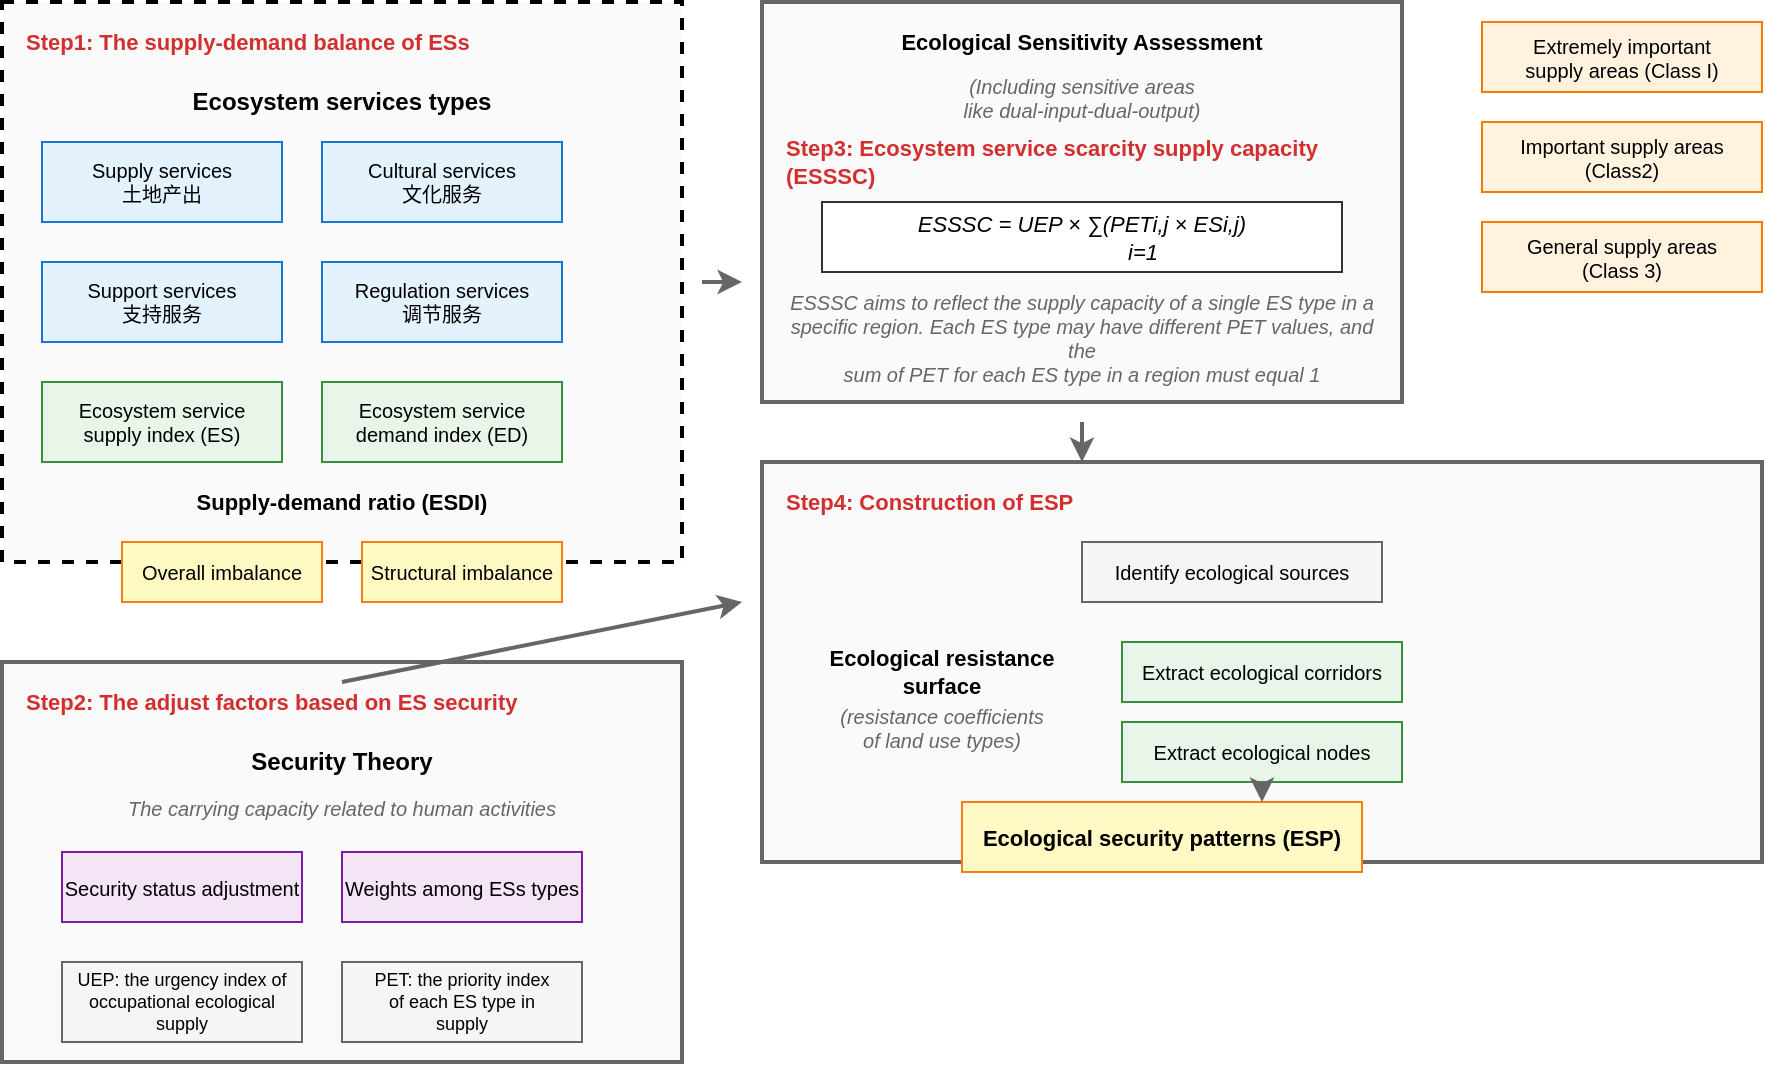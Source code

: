 <mxfile version="27.1.6">
  <diagram name="技术路线图" id="mQfqwQIYqqr6NxR5Nnwi">
    <mxGraphModel dx="1366" dy="711" grid="1" gridSize="10" guides="1" tooltips="1" connect="1" arrows="1" fold="1" page="1" pageScale="1" pageWidth="827" pageHeight="1169" math="0" shadow="0">
      <root>
        <mxCell id="0" />
        <mxCell id="1" parent="0" />
        <mxCell id="_0T6k4tGbEaEnZlmFoHE-35" value="" style="rounded=0;whiteSpace=wrap;html=1;strokeColor=default;strokeWidth=2;strokeDashArray=5 5;fillColor=#FAFAFA;dashed=1;" parent="1" vertex="1">
          <mxGeometry x="150" y="480" width="340" height="280" as="geometry" />
        </mxCell>
        <mxCell id="_0T6k4tGbEaEnZlmFoHE-36" value="Step1: The supply-demand balance of ESs" style="text;html=1;strokeColor=none;fillColor=none;align=left;verticalAlign=middle;whiteSpace=wrap;rounded=0;fontStyle=1;fontSize=11;fontColor=#D32F2F;" parent="1" vertex="1">
          <mxGeometry x="160" y="490" width="280" height="20" as="geometry" />
        </mxCell>
        <mxCell id="_0T6k4tGbEaEnZlmFoHE-37" value="Ecosystem services types" style="text;html=1;strokeColor=none;fillColor=none;align=center;verticalAlign=middle;whiteSpace=wrap;rounded=0;fontStyle=1;fontSize=12;" parent="1" vertex="1">
          <mxGeometry x="160" y="520" width="320" height="20" as="geometry" />
        </mxCell>
        <mxCell id="_0T6k4tGbEaEnZlmFoHE-38" value="Supply services&lt;br&gt;土地产出" style="rounded=0;whiteSpace=wrap;html=1;fillColor=#E3F2FD;strokeColor=#1976D2;fontSize=10;" parent="1" vertex="1">
          <mxGeometry x="170" y="550" width="120" height="40" as="geometry" />
        </mxCell>
        <mxCell id="_0T6k4tGbEaEnZlmFoHE-39" value="Cultural services&lt;br&gt;文化服务" style="rounded=0;whiteSpace=wrap;html=1;fillColor=#E3F2FD;strokeColor=#1976D2;fontSize=10;" parent="1" vertex="1">
          <mxGeometry x="310" y="550" width="120" height="40" as="geometry" />
        </mxCell>
        <mxCell id="_0T6k4tGbEaEnZlmFoHE-40" value="Support services&lt;br&gt;支持服务" style="rounded=0;whiteSpace=wrap;html=1;fillColor=#E3F2FD;strokeColor=#1976D2;fontSize=10;" parent="1" vertex="1">
          <mxGeometry x="170" y="610" width="120" height="40" as="geometry" />
        </mxCell>
        <mxCell id="_0T6k4tGbEaEnZlmFoHE-41" value="Regulation services&lt;br&gt;调节服务" style="rounded=0;whiteSpace=wrap;html=1;fillColor=#E3F2FD;strokeColor=#1976D2;fontSize=10;" parent="1" vertex="1">
          <mxGeometry x="310" y="610" width="120" height="40" as="geometry" />
        </mxCell>
        <mxCell id="_0T6k4tGbEaEnZlmFoHE-42" value="Ecosystem service&lt;br&gt;supply index (ES)" style="rounded=0;whiteSpace=wrap;html=1;fillColor=#E8F5E8;strokeColor=#388E3C;fontSize=10;" parent="1" vertex="1">
          <mxGeometry x="170" y="670" width="120" height="40" as="geometry" />
        </mxCell>
        <mxCell id="_0T6k4tGbEaEnZlmFoHE-43" value="Ecosystem service&lt;br&gt;demand index (ED)" style="rounded=0;whiteSpace=wrap;html=1;fillColor=#E8F5E8;strokeColor=#388E3C;fontSize=10;" parent="1" vertex="1">
          <mxGeometry x="310" y="670" width="120" height="40" as="geometry" />
        </mxCell>
        <mxCell id="_0T6k4tGbEaEnZlmFoHE-44" value="Supply-demand ratio (ESDI)" style="text;html=1;strokeColor=none;fillColor=none;align=center;verticalAlign=middle;whiteSpace=wrap;rounded=0;fontStyle=1;fontSize=11;" parent="1" vertex="1">
          <mxGeometry x="160" y="720" width="320" height="20" as="geometry" />
        </mxCell>
        <mxCell id="_0T6k4tGbEaEnZlmFoHE-45" value="Overall imbalance" style="rounded=0;whiteSpace=wrap;html=1;fillColor=#FFF9C4;strokeColor=#F57F17;fontSize=10;" parent="1" vertex="1">
          <mxGeometry x="210" y="750" width="100" height="30" as="geometry" />
        </mxCell>
        <mxCell id="_0T6k4tGbEaEnZlmFoHE-46" value="Structural imbalance" style="rounded=0;whiteSpace=wrap;html=1;fillColor=#FFF9C4;strokeColor=#F57F17;fontSize=10;" parent="1" vertex="1">
          <mxGeometry x="330" y="750" width="100" height="30" as="geometry" />
        </mxCell>
        <mxCell id="_0T6k4tGbEaEnZlmFoHE-47" value="" style="rounded=0;whiteSpace=wrap;html=1;strokeColor=#666666;strokeWidth=2;strokeDashArray=5 5;fillColor=#FAFAFA;" parent="1" vertex="1">
          <mxGeometry x="150" y="810" width="340" height="200" as="geometry" />
        </mxCell>
        <mxCell id="_0T6k4tGbEaEnZlmFoHE-48" value="Step2: The adjust factors based on ES security" style="text;html=1;strokeColor=none;fillColor=none;align=left;verticalAlign=middle;whiteSpace=wrap;rounded=0;fontStyle=1;fontSize=11;fontColor=#D32F2F;" parent="1" vertex="1">
          <mxGeometry x="160" y="820" width="300" height="20" as="geometry" />
        </mxCell>
        <mxCell id="_0T6k4tGbEaEnZlmFoHE-49" value="Security Theory" style="text;html=1;strokeColor=none;fillColor=none;align=center;verticalAlign=middle;whiteSpace=wrap;rounded=0;fontStyle=1;fontSize=12;" parent="1" vertex="1">
          <mxGeometry x="160" y="850" width="320" height="20" as="geometry" />
        </mxCell>
        <mxCell id="_0T6k4tGbEaEnZlmFoHE-50" value="The carrying capacity related to human activities" style="text;html=1;strokeColor=none;fillColor=none;align=center;verticalAlign=middle;whiteSpace=wrap;rounded=0;fontSize=10;fontStyle=2;fontColor=#666666;" parent="1" vertex="1">
          <mxGeometry x="160" y="875" width="320" height="15" as="geometry" />
        </mxCell>
        <mxCell id="_0T6k4tGbEaEnZlmFoHE-51" value="Security status adjustment" style="rounded=0;whiteSpace=wrap;html=1;fillColor=#F3E5F5;strokeColor=#7B1FA2;fontSize=10;" parent="1" vertex="1">
          <mxGeometry x="180" y="905" width="120" height="35" as="geometry" />
        </mxCell>
        <mxCell id="_0T6k4tGbEaEnZlmFoHE-52" value="Weights among ESs types" style="rounded=0;whiteSpace=wrap;html=1;fillColor=#F3E5F5;strokeColor=#7B1FA2;fontSize=10;" parent="1" vertex="1">
          <mxGeometry x="320" y="905" width="120" height="35" as="geometry" />
        </mxCell>
        <mxCell id="_0T6k4tGbEaEnZlmFoHE-53" value="UEP: the urgency index of&lt;br&gt;occupational ecological&lt;br&gt;supply" style="rounded=0;whiteSpace=wrap;html=1;fillColor=#F5F5F5;strokeColor=#666666;fontSize=9;" parent="1" vertex="1">
          <mxGeometry x="180" y="960" width="120" height="40" as="geometry" />
        </mxCell>
        <mxCell id="_0T6k4tGbEaEnZlmFoHE-54" value="PET: the priority index&lt;br&gt;of each ES type in&lt;br&gt;supply" style="rounded=0;whiteSpace=wrap;html=1;fillColor=#F5F5F5;strokeColor=#666666;fontSize=9;" parent="1" vertex="1">
          <mxGeometry x="320" y="960" width="120" height="40" as="geometry" />
        </mxCell>
        <mxCell id="_0T6k4tGbEaEnZlmFoHE-55" value="" style="rounded=0;whiteSpace=wrap;html=1;strokeColor=#666666;strokeWidth=2;strokeDashArray=5 5;fillColor=#FAFAFA;" parent="1" vertex="1">
          <mxGeometry x="530" y="480" width="320" height="200" as="geometry" />
        </mxCell>
        <mxCell id="_0T6k4tGbEaEnZlmFoHE-56" value="Ecological Sensitivity Assessment" style="text;html=1;strokeColor=none;fillColor=none;align=center;verticalAlign=middle;whiteSpace=wrap;rounded=0;fontStyle=1;fontSize=11;" parent="1" vertex="1">
          <mxGeometry x="540" y="490" width="300" height="20" as="geometry" />
        </mxCell>
        <mxCell id="_0T6k4tGbEaEnZlmFoHE-57" value="(Including sensitive areas&lt;br&gt;like dual-input-dual-output)" style="text;html=1;strokeColor=none;fillColor=none;align=center;verticalAlign=middle;whiteSpace=wrap;rounded=0;fontSize=10;fontStyle=2;fontColor=#666666;" parent="1" vertex="1">
          <mxGeometry x="540" y="515" width="300" height="25" as="geometry" />
        </mxCell>
        <mxCell id="_0T6k4tGbEaEnZlmFoHE-58" value="Step3: Ecosystem service scarcity supply capacity (ESSSC)" style="text;html=1;strokeColor=none;fillColor=none;align=left;verticalAlign=middle;whiteSpace=wrap;rounded=0;fontStyle=1;fontSize=11;fontColor=#D32F2F;" parent="1" vertex="1">
          <mxGeometry x="540" y="550" width="300" height="20" as="geometry" />
        </mxCell>
        <mxCell id="_0T6k4tGbEaEnZlmFoHE-59" value="ESSSC = UEP × ∑(PETi,j × ESi,j)&lt;br&gt;                    i=1" style="rounded=0;whiteSpace=wrap;html=1;fillColor=#FFFFFF;strokeColor=#333333;fontSize=11;fontStyle=2;" parent="1" vertex="1">
          <mxGeometry x="560" y="580" width="260" height="35" as="geometry" />
        </mxCell>
        <mxCell id="_0T6k4tGbEaEnZlmFoHE-60" value="ESSSC aims to reflect the supply capacity of a single ES type in a&lt;br&gt;specific region. Each ES type may have different PET values, and the&lt;br&gt;sum of PET for each ES type in a region must equal 1" style="text;html=1;strokeColor=none;fillColor=none;align=center;verticalAlign=middle;whiteSpace=wrap;rounded=0;fontSize=10;fontStyle=2;fontColor=#666666;" parent="1" vertex="1">
          <mxGeometry x="540" y="625" width="300" height="45" as="geometry" />
        </mxCell>
        <mxCell id="_0T6k4tGbEaEnZlmFoHE-61" value="Extremely important&lt;br&gt;supply areas (Class I)" style="rounded=0;whiteSpace=wrap;html=1;fillColor=#FFF3E0;strokeColor=#F57C00;fontSize=10;" parent="1" vertex="1">
          <mxGeometry x="890" y="490" width="140" height="35" as="geometry" />
        </mxCell>
        <mxCell id="_0T6k4tGbEaEnZlmFoHE-62" value="Important supply areas&lt;br&gt;(Class2)" style="rounded=0;whiteSpace=wrap;html=1;fillColor=#FFF3E0;strokeColor=#F57C00;fontSize=10;" parent="1" vertex="1">
          <mxGeometry x="890" y="540" width="140" height="35" as="geometry" />
        </mxCell>
        <mxCell id="_0T6k4tGbEaEnZlmFoHE-63" value="General supply areas&lt;br&gt;(Class 3)" style="rounded=0;whiteSpace=wrap;html=1;fillColor=#FFF3E0;strokeColor=#F57C00;fontSize=10;" parent="1" vertex="1">
          <mxGeometry x="890" y="590" width="140" height="35" as="geometry" />
        </mxCell>
        <mxCell id="_0T6k4tGbEaEnZlmFoHE-64" value="" style="rounded=0;whiteSpace=wrap;html=1;strokeColor=#666666;strokeWidth=2;strokeDashArray=5 5;fillColor=#FAFAFA;" parent="1" vertex="1">
          <mxGeometry x="530" y="710" width="500" height="200" as="geometry" />
        </mxCell>
        <mxCell id="_0T6k4tGbEaEnZlmFoHE-65" value="Step4: Construction of ESP" style="text;html=1;strokeColor=none;fillColor=none;align=left;verticalAlign=middle;whiteSpace=wrap;rounded=0;fontStyle=1;fontSize=11;fontColor=#D32F2F;" parent="1" vertex="1">
          <mxGeometry x="540" y="720" width="200" height="20" as="geometry" />
        </mxCell>
        <mxCell id="_0T6k4tGbEaEnZlmFoHE-66" value="Identify ecological sources" style="rounded=0;whiteSpace=wrap;html=1;fillColor=#F5F5F5;strokeColor=#666666;fontSize=10;" parent="1" vertex="1">
          <mxGeometry x="690" y="750" width="150" height="30" as="geometry" />
        </mxCell>
        <mxCell id="_0T6k4tGbEaEnZlmFoHE-67" value="Ecological resistance&lt;br&gt;surface" style="text;html=1;strokeColor=none;fillColor=none;align=center;verticalAlign=middle;whiteSpace=wrap;rounded=0;fontStyle=1;fontSize=11;" parent="1" vertex="1">
          <mxGeometry x="560" y="800" width="120" height="30" as="geometry" />
        </mxCell>
        <mxCell id="_0T6k4tGbEaEnZlmFoHE-68" value="(resistance coefficients&lt;br&gt;of land use types)" style="text;html=1;strokeColor=none;fillColor=none;align=center;verticalAlign=middle;whiteSpace=wrap;rounded=0;fontSize=10;fontStyle=2;fontColor=#666666;" parent="1" vertex="1">
          <mxGeometry x="560" y="830" width="120" height="25" as="geometry" />
        </mxCell>
        <mxCell id="_0T6k4tGbEaEnZlmFoHE-69" value="Extract ecological corridors" style="rounded=0;whiteSpace=wrap;html=1;fillColor=#E8F5E8;strokeColor=#388E3C;fontSize=10;" parent="1" vertex="1">
          <mxGeometry x="710" y="800" width="140" height="30" as="geometry" />
        </mxCell>
        <mxCell id="_0T6k4tGbEaEnZlmFoHE-70" value="Extract ecological nodes" style="rounded=0;whiteSpace=wrap;html=1;fillColor=#E8F5E8;strokeColor=#388E3C;fontSize=10;" parent="1" vertex="1">
          <mxGeometry x="710" y="840" width="140" height="30" as="geometry" />
        </mxCell>
        <mxCell id="_0T6k4tGbEaEnZlmFoHE-71" value="Ecological security patterns (ESP)" style="rounded=0;whiteSpace=wrap;html=1;fillColor=#FFF9C4;strokeColor=#F57F17;fontSize=11;fontStyle=1;" parent="1" vertex="1">
          <mxGeometry x="630" y="880" width="200" height="35" as="geometry" />
        </mxCell>
        <mxCell id="_0T6k4tGbEaEnZlmFoHE-72" value="" style="endArrow=classic;html=1;rounded=0;strokeWidth=2;strokeColor=#666666;" parent="1" edge="1">
          <mxGeometry width="50" height="50" relative="1" as="geometry">
            <mxPoint x="500" y="620" as="sourcePoint" />
            <mxPoint x="520" y="620" as="targetPoint" />
          </mxGeometry>
        </mxCell>
        <mxCell id="_0T6k4tGbEaEnZlmFoHE-73" value="" style="endArrow=classic;html=1;rounded=0;strokeWidth=2;strokeColor=#666666;" parent="1" edge="1">
          <mxGeometry width="50" height="50" relative="1" as="geometry">
            <mxPoint x="690" y="690" as="sourcePoint" />
            <mxPoint x="690" y="710" as="targetPoint" />
          </mxGeometry>
        </mxCell>
        <mxCell id="_0T6k4tGbEaEnZlmFoHE-74" value="" style="endArrow=classic;html=1;rounded=0;strokeWidth=2;strokeColor=#666666;" parent="1" edge="1">
          <mxGeometry width="50" height="50" relative="1" as="geometry">
            <mxPoint x="320" y="820" as="sourcePoint" />
            <mxPoint x="520" y="780" as="targetPoint" />
          </mxGeometry>
        </mxCell>
        <mxCell id="_0T6k4tGbEaEnZlmFoHE-75" value="" style="endArrow=classic;html=1;rounded=0;strokeWidth=2;strokeColor=#666666;" parent="1" edge="1">
          <mxGeometry width="50" height="50" relative="1" as="geometry">
            <mxPoint x="780" y="870" as="sourcePoint" />
            <mxPoint x="780" y="880" as="targetPoint" />
          </mxGeometry>
        </mxCell>
      </root>
    </mxGraphModel>
  </diagram>
</mxfile>
